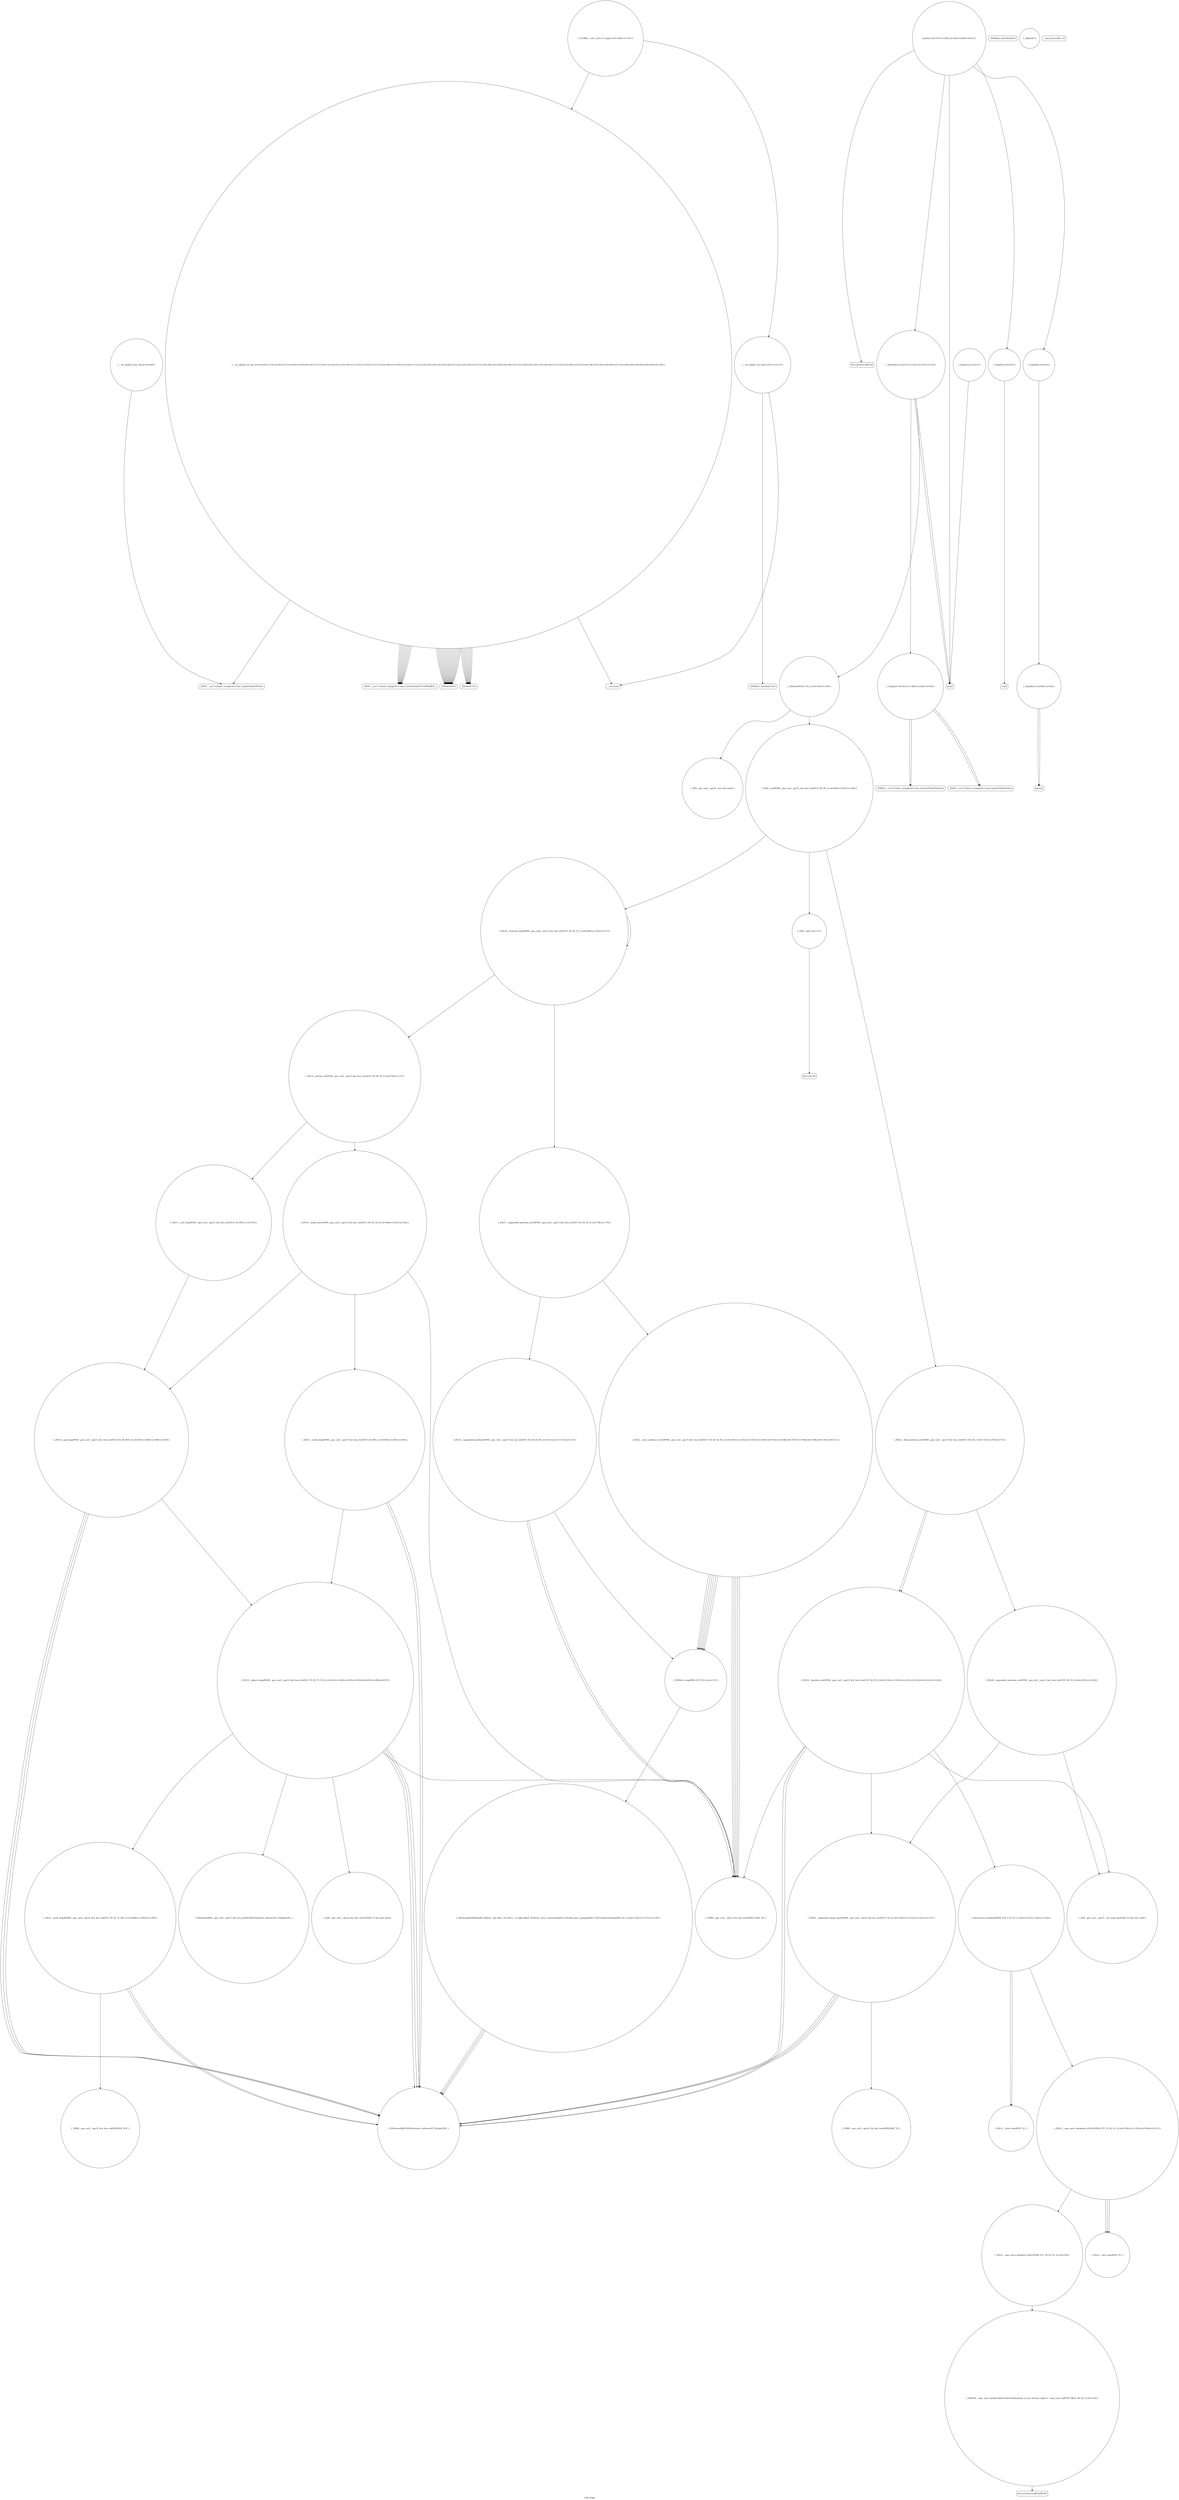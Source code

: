 digraph "Call Graph" {
	label="Call Graph";

	Node0x55e1200f52d0 [shape=record,shape=circle,label="{__cxx_global_var_init|{<s0>1|<s1>2}}"];
	Node0x55e1200f52d0:s0 -> Node0x55e1200f5350[color=black];
	Node0x55e1200f52d0:s1 -> Node0x55e1200f5450[color=black];
	Node0x55e1200f6950 [shape=record,shape=circle,label="{_ZSt21__unguarded_partitionIPiN9__gnu_cxx5__ops15_Iter_less_iterEET_S4_S4_S4_T0_|{<s0>112|<s1>113|<s2>114}}"];
	Node0x55e1200f6950:s0 -> Node0x55e1200f64d0[color=black];
	Node0x55e1200f6950:s1 -> Node0x55e1200f64d0[color=black];
	Node0x55e1200f6950:s2 -> Node0x55e1200f69d0[color=black];
	Node0x55e1200f5650 [shape=record,shape=circle,label="{__cxx_global_var_init.1|{<s0>4|<s1>5|<s2>6|<s3>7|<s4>8|<s5>9|<s6>10|<s7>11|<s8>12|<s9>13|<s10>14|<s11>15|<s12>16|<s13>17|<s14>18|<s15>19|<s16>20|<s17>21|<s18>22|<s19>23|<s20>24|<s21>25|<s22>26|<s23>27|<s24>28|<s25>29|<s26>30|<s27>31|<s28>32|<s29>33|<s30>34|<s31>35|<s32>36|<s33>37|<s34>38|<s35>39|<s36>40|<s37>41|<s38>42|<s39>43|<s40>44|<s41>45}}"];
	Node0x55e1200f5650:s0 -> Node0x55e1200f56d0[color=black];
	Node0x55e1200f5650:s1 -> Node0x55e1200f5750[color=black];
	Node0x55e1200f5650:s2 -> Node0x55e1200f56d0[color=black];
	Node0x55e1200f5650:s3 -> Node0x55e1200f5750[color=black];
	Node0x55e1200f5650:s4 -> Node0x55e1200f56d0[color=black];
	Node0x55e1200f5650:s5 -> Node0x55e1200f5750[color=black];
	Node0x55e1200f5650:s6 -> Node0x55e1200f56d0[color=black];
	Node0x55e1200f5650:s7 -> Node0x55e1200f5750[color=black];
	Node0x55e1200f5650:s8 -> Node0x55e1200f56d0[color=black];
	Node0x55e1200f5650:s9 -> Node0x55e1200f5750[color=black];
	Node0x55e1200f5650:s10 -> Node0x55e1200f56d0[color=black];
	Node0x55e1200f5650:s11 -> Node0x55e1200f5750[color=black];
	Node0x55e1200f5650:s12 -> Node0x55e1200f56d0[color=black];
	Node0x55e1200f5650:s13 -> Node0x55e1200f5750[color=black];
	Node0x55e1200f5650:s14 -> Node0x55e1200f56d0[color=black];
	Node0x55e1200f5650:s15 -> Node0x55e1200f5750[color=black];
	Node0x55e1200f5650:s16 -> Node0x55e1200f56d0[color=black];
	Node0x55e1200f5650:s17 -> Node0x55e1200f5750[color=black];
	Node0x55e1200f5650:s18 -> Node0x55e1200f56d0[color=black];
	Node0x55e1200f5650:s19 -> Node0x55e1200f5750[color=black];
	Node0x55e1200f5650:s20 -> Node0x55e1200f5850[color=black];
	Node0x55e1200f5650:s21 -> Node0x55e1200f5850[color=black];
	Node0x55e1200f5650:s22 -> Node0x55e1200f5850[color=black];
	Node0x55e1200f5650:s23 -> Node0x55e1200f5850[color=black];
	Node0x55e1200f5650:s24 -> Node0x55e1200f5850[color=black];
	Node0x55e1200f5650:s25 -> Node0x55e1200f5850[color=black];
	Node0x55e1200f5650:s26 -> Node0x55e1200f5850[color=black];
	Node0x55e1200f5650:s27 -> Node0x55e1200f5850[color=black];
	Node0x55e1200f5650:s28 -> Node0x55e1200f5850[color=black];
	Node0x55e1200f5650:s29 -> Node0x55e1200f5850[color=black];
	Node0x55e1200f5650:s30 -> Node0x55e1200f5450[color=black];
	Node0x55e1200f5650:s31 -> Node0x55e1200f5850[color=black];
	Node0x55e1200f5650:s32 -> Node0x55e1200f5850[color=black];
	Node0x55e1200f5650:s33 -> Node0x55e1200f5850[color=black];
	Node0x55e1200f5650:s34 -> Node0x55e1200f5850[color=black];
	Node0x55e1200f5650:s35 -> Node0x55e1200f5850[color=black];
	Node0x55e1200f5650:s36 -> Node0x55e1200f5850[color=black];
	Node0x55e1200f5650:s37 -> Node0x55e1200f5850[color=black];
	Node0x55e1200f5650:s38 -> Node0x55e1200f5850[color=black];
	Node0x55e1200f5650:s39 -> Node0x55e1200f5850[color=black];
	Node0x55e1200f5650:s40 -> Node0x55e1200f5850[color=black];
	Node0x55e1200f5650:s41 -> Node0x55e1200f58d0[color=black];
	Node0x55e1200f7cf0 [shape=record,shape=circle,label="{_ZSt25__unguarded_linear_insertIPiN9__gnu_cxx5__ops14_Val_less_iterEEvT_T0_|{<s0>130|<s1>131|<s2>132|<s3>133}}"];
	Node0x55e1200f7cf0:s0 -> Node0x55e1200f65d0[color=black];
	Node0x55e1200f7cf0:s1 -> Node0x55e1200f80f0[color=black];
	Node0x55e1200f7cf0:s2 -> Node0x55e1200f65d0[color=black];
	Node0x55e1200f7cf0:s3 -> Node0x55e1200f65d0[color=black];
	Node0x55e1200f59d0 [shape=record,shape=circle,label="{_Z3gaoi|{<s0>47|<s1>48|<s2>49|<s3>50}}"];
	Node0x55e1200f59d0:s0 -> Node0x55e1200f5a50[color=black];
	Node0x55e1200f59d0:s1 -> Node0x55e1200f5ad0[color=black];
	Node0x55e1200f59d0:s2 -> Node0x55e1200f5a50[color=black];
	Node0x55e1200f59d0:s3 -> Node0x55e1200f5ad0[color=black];
	Node0x55e1200f8070 [shape=record,shape=Mrecord,label="{llvm.memmove.p0i8.p0i8.i64}"];
	Node0x55e1200f5d50 [shape=record,shape=circle,label="{_Z2gsPc|{<s0>63}}"];
	Node0x55e1200f5d50:s0 -> Node0x55e1200f5f50[color=black];
	Node0x55e1200f60d0 [shape=record,shape=circle,label="{_ZSt16__introsort_loopIPilN9__gnu_cxx5__ops15_Iter_less_iterEEvT_S4_T0_T1_|{<s0>69|<s1>70|<s2>71}}"];
	Node0x55e1200f60d0:s0 -> Node0x55e1200f6250[color=black];
	Node0x55e1200f60d0:s1 -> Node0x55e1200f62d0[color=black];
	Node0x55e1200f60d0:s2 -> Node0x55e1200f60d0[color=black];
	Node0x55e1200f6450 [shape=record,shape=circle,label="{_ZSt11__make_heapIPiN9__gnu_cxx5__ops15_Iter_less_iterEEvT_S4_RT0_|{<s0>84|<s1>85|<s2>86}}"];
	Node0x55e1200f6450:s0 -> Node0x55e1200f65d0[color=black];
	Node0x55e1200f6450:s1 -> Node0x55e1200f65d0[color=black];
	Node0x55e1200f6450:s2 -> Node0x55e1200f6650[color=black];
	Node0x55e1200f67d0 [shape=record,shape=circle,label="{_ZSt11__push_heapIPiliN9__gnu_cxx5__ops14_Iter_less_valEEvT_T0_S5_T1_RT2_|{<s0>98|<s1>99|<s2>100}}"];
	Node0x55e1200f67d0:s0 -> Node0x55e1200f6850[color=black];
	Node0x55e1200f67d0:s1 -> Node0x55e1200f65d0[color=black];
	Node0x55e1200f67d0:s2 -> Node0x55e1200f65d0[color=black];
	Node0x55e1200f54d0 [shape=record,shape=circle,label="{_Z5getrev|{<s0>3}}"];
	Node0x55e1200f54d0:s0 -> Node0x55e1200f5550[color=black];
	Node0x55e1200f7b70 [shape=record,shape=circle,label="{_ZSt16__insertion_sortIPiN9__gnu_cxx5__ops15_Iter_less_iterEEvT_S4_T0_|{<s0>119|<s1>120|<s2>121|<s3>122|<s4>123|<s5>124}}"];
	Node0x55e1200f7b70:s0 -> Node0x55e1200f64d0[color=black];
	Node0x55e1200f7b70:s1 -> Node0x55e1200f65d0[color=black];
	Node0x55e1200f7b70:s2 -> Node0x55e1200f7c70[color=black];
	Node0x55e1200f7b70:s3 -> Node0x55e1200f65d0[color=black];
	Node0x55e1200f7b70:s4 -> Node0x55e1200f7d70[color=black];
	Node0x55e1200f7b70:s5 -> Node0x55e1200f7cf0[color=black];
	Node0x55e1200f5850 [shape=record,shape=Mrecord,label="{_ZNSaIcED1Ev}"];
	Node0x55e1200f7ef0 [shape=record,shape=circle,label="{_ZSt22__copy_move_backward_aILb1EPiS0_ET1_T0_S2_S1_|{<s0>138}}"];
	Node0x55e1200f7ef0:s0 -> Node0x55e1200f7ff0[color=black];
	Node0x55e1200f5bd0 [shape=record,shape=circle,label="{_ZSt4sortIPiEvT_S1_|{<s0>55|<s1>56}}"];
	Node0x55e1200f5bd0:s0 -> Node0x55e1200f6050[color=black];
	Node0x55e1200f5bd0:s1 -> Node0x55e1200f5fd0[color=black];
	Node0x55e1200f5f50 [shape=record,shape=Mrecord,label="{scanf}"];
	Node0x55e1200f62d0 [shape=record,shape=circle,label="{_ZSt27__unguarded_partition_pivotIPiN9__gnu_cxx5__ops15_Iter_less_iterEET_S4_S4_T0_|{<s0>78|<s1>79}}"];
	Node0x55e1200f62d0:s0 -> Node0x55e1200f68d0[color=black];
	Node0x55e1200f62d0:s1 -> Node0x55e1200f6950[color=black];
	Node0x55e1200f6650 [shape=record,shape=circle,label="{_ZSt13__adjust_heapIPiliN9__gnu_cxx5__ops15_Iter_less_iterEEvT_T0_S5_T1_T2_|{<s0>91|<s1>92|<s2>93|<s3>94|<s4>95|<s5>96|<s6>97}}"];
	Node0x55e1200f6650:s0 -> Node0x55e1200f64d0[color=black];
	Node0x55e1200f6650:s1 -> Node0x55e1200f65d0[color=black];
	Node0x55e1200f6650:s2 -> Node0x55e1200f65d0[color=black];
	Node0x55e1200f6650:s3 -> Node0x55e1200f66d0[color=black];
	Node0x55e1200f6650:s4 -> Node0x55e1200f6750[color=black];
	Node0x55e1200f6650:s5 -> Node0x55e1200f65d0[color=black];
	Node0x55e1200f6650:s6 -> Node0x55e1200f67d0[color=black];
	Node0x55e1200f5350 [shape=record,shape=Mrecord,label="{_ZNSt8ios_base4InitC1Ev}"];
	Node0x55e1200f69d0 [shape=record,shape=circle,label="{_ZSt9iter_swapIPiS0_EvT_T0_|{<s0>115}}"];
	Node0x55e1200f69d0:s0 -> Node0x55e1200f6a50[color=black];
	Node0x55e1200f56d0 [shape=record,shape=Mrecord,label="{_ZNSaIcEC1Ev}"];
	Node0x55e1200f7d70 [shape=record,shape=circle,label="{_ZN9__gnu_cxx5__ops15__val_comp_iterENS0_15_Iter_less_iterE}"];
	Node0x55e1200f5a50 [shape=record,shape=Mrecord,label="{_ZNKSt7__cxx1112basic_stringIcSt11char_traitsIcESaIcEE4sizeEv}"];
	Node0x55e1200f80f0 [shape=record,shape=circle,label="{_ZNK9__gnu_cxx5__ops14_Val_less_iterclIiPiEEbRT_T0_}"];
	Node0x55e1200f5dd0 [shape=record,shape=Mrecord,label="{llvm.memset.p0i8.i64}"];
	Node0x55e1200f6150 [shape=record,shape=circle,label="{_ZSt4__lgl|{<s0>72}}"];
	Node0x55e1200f6150:s0 -> Node0x55e1200f7af0[color=black];
	Node0x55e1200f64d0 [shape=record,shape=circle,label="{_ZNK9__gnu_cxx5__ops15_Iter_less_iterclIPiS3_EEbT_T0_}"];
	Node0x55e1200f6850 [shape=record,shape=circle,label="{_ZNK9__gnu_cxx5__ops14_Iter_less_valclIPiiEEbT_RT0_}"];
	Node0x55e1200f5550 [shape=record,shape=Mrecord,label="{printf}"];
	Node0x55e1200f7bf0 [shape=record,shape=circle,label="{_ZSt26__unguarded_insertion_sortIPiN9__gnu_cxx5__ops15_Iter_less_iterEEvT_S4_T0_|{<s0>125|<s1>126}}"];
	Node0x55e1200f7bf0:s0 -> Node0x55e1200f7d70[color=black];
	Node0x55e1200f7bf0:s1 -> Node0x55e1200f7cf0[color=black];
	Node0x55e1200f58d0 [shape=record,shape=Mrecord,label="{_ZNSt7__cxx1112basic_stringIcSt11char_traitsIcESaIcEED1Ev}"];
	Node0x55e1200f7f70 [shape=record,shape=circle,label="{_ZSt12__niter_baseIPiET_S1_}"];
	Node0x55e1200f5c50 [shape=record,shape=circle,label="{main|{<s0>57|<s1>58|<s2>59|<s3>60|<s4>61}}"];
	Node0x55e1200f5c50:s0 -> Node0x55e1200f5cd0[color=black];
	Node0x55e1200f5c50:s1 -> Node0x55e1200f5550[color=black];
	Node0x55e1200f5c50:s2 -> Node0x55e1200f5d50[color=black];
	Node0x55e1200f5c50:s3 -> Node0x55e1200f5dd0[color=black];
	Node0x55e1200f5c50:s4 -> Node0x55e1200f5b50[color=black];
	Node0x55e1200f5fd0 [shape=record,shape=circle,label="{_ZSt6__sortIPiN9__gnu_cxx5__ops15_Iter_less_iterEEvT_S4_T0_|{<s0>66|<s1>67|<s2>68}}"];
	Node0x55e1200f5fd0:s0 -> Node0x55e1200f6150[color=black];
	Node0x55e1200f5fd0:s1 -> Node0x55e1200f60d0[color=black];
	Node0x55e1200f5fd0:s2 -> Node0x55e1200f61d0[color=black];
	Node0x55e1200f6350 [shape=record,shape=circle,label="{_ZSt13__heap_selectIPiN9__gnu_cxx5__ops15_Iter_less_iterEEvT_S4_S4_T0_|{<s0>80|<s1>81|<s2>82}}"];
	Node0x55e1200f6350:s0 -> Node0x55e1200f6450[color=black];
	Node0x55e1200f6350:s1 -> Node0x55e1200f64d0[color=black];
	Node0x55e1200f6350:s2 -> Node0x55e1200f6550[color=black];
	Node0x55e1200f66d0 [shape=record,shape=circle,label="{_ZSt4moveIRN9__gnu_cxx5__ops15_Iter_less_iterEEONSt16remove_referenceIT_E4typeEOS5_}"];
	Node0x55e1200f53d0 [shape=record,shape=Mrecord,label="{_ZNSt8ios_base4InitD1Ev}"];
	Node0x55e1200f6a50 [shape=record,shape=circle,label="{_ZSt4swapIiENSt9enable_ifIXsr6__and_ISt6__not_ISt15__is_tuple_likeIT_EESt21is_move_constructibleIS3_ESt18is_move_assignableIS3_EEE5valueEvE4typeERS3_SC_|{<s0>116|<s1>117|<s2>118}}"];
	Node0x55e1200f6a50:s0 -> Node0x55e1200f65d0[color=black];
	Node0x55e1200f6a50:s1 -> Node0x55e1200f65d0[color=black];
	Node0x55e1200f6a50:s2 -> Node0x55e1200f65d0[color=black];
	Node0x55e1200f5750 [shape=record,shape=Mrecord,label="{_ZNSt7__cxx1112basic_stringIcSt11char_traitsIcESaIcEEC1EPKcRKS3_}"];
	Node0x55e1200f7df0 [shape=record,shape=circle,label="{_ZSt23__copy_move_backward_a2ILb1EPiS0_ET1_T0_S2_S1_|{<s0>134|<s1>135|<s2>136|<s3>137}}"];
	Node0x55e1200f7df0:s0 -> Node0x55e1200f7f70[color=black];
	Node0x55e1200f7df0:s1 -> Node0x55e1200f7f70[color=black];
	Node0x55e1200f7df0:s2 -> Node0x55e1200f7f70[color=black];
	Node0x55e1200f7df0:s3 -> Node0x55e1200f7ef0[color=black];
	Node0x55e1200f5ad0 [shape=record,shape=Mrecord,label="{_ZNSt7__cxx1112basic_stringIcSt11char_traitsIcESaIcEEixEm}"];
	Node0x55e1200f8170 [shape=record,shape=circle,label="{_GLOBAL__sub_I_jcvb_0_0.cpp|{<s0>140|<s1>141}}"];
	Node0x55e1200f8170:s0 -> Node0x55e1200f52d0[color=black];
	Node0x55e1200f8170:s1 -> Node0x55e1200f5650[color=black];
	Node0x55e1200f5e50 [shape=record,shape=circle,label="{_Z2gnRx|{<s0>64|<s1>65}}"];
	Node0x55e1200f5e50:s0 -> Node0x55e1200f5ed0[color=black];
	Node0x55e1200f5e50:s1 -> Node0x55e1200f5ed0[color=black];
	Node0x55e1200f61d0 [shape=record,shape=circle,label="{_ZSt22__final_insertion_sortIPiN9__gnu_cxx5__ops15_Iter_less_iterEEvT_S4_T0_|{<s0>73|<s1>74|<s2>75}}"];
	Node0x55e1200f61d0:s0 -> Node0x55e1200f7b70[color=black];
	Node0x55e1200f61d0:s1 -> Node0x55e1200f7bf0[color=black];
	Node0x55e1200f61d0:s2 -> Node0x55e1200f7b70[color=black];
	Node0x55e1200f6550 [shape=record,shape=circle,label="{_ZSt10__pop_heapIPiN9__gnu_cxx5__ops15_Iter_less_iterEEvT_S4_S4_RT0_|{<s0>87|<s1>88|<s2>89|<s3>90}}"];
	Node0x55e1200f6550:s0 -> Node0x55e1200f65d0[color=black];
	Node0x55e1200f6550:s1 -> Node0x55e1200f65d0[color=black];
	Node0x55e1200f6550:s2 -> Node0x55e1200f65d0[color=black];
	Node0x55e1200f6550:s3 -> Node0x55e1200f6650[color=black];
	Node0x55e1200f68d0 [shape=record,shape=circle,label="{_ZSt22__move_median_to_firstIPiN9__gnu_cxx5__ops15_Iter_less_iterEEvT_S4_S4_S4_T0_|{<s0>101|<s1>102|<s2>103|<s3>104|<s4>105|<s5>106|<s6>107|<s7>108|<s8>109|<s9>110|<s10>111}}"];
	Node0x55e1200f68d0:s0 -> Node0x55e1200f64d0[color=black];
	Node0x55e1200f68d0:s1 -> Node0x55e1200f64d0[color=black];
	Node0x55e1200f68d0:s2 -> Node0x55e1200f69d0[color=black];
	Node0x55e1200f68d0:s3 -> Node0x55e1200f64d0[color=black];
	Node0x55e1200f68d0:s4 -> Node0x55e1200f69d0[color=black];
	Node0x55e1200f68d0:s5 -> Node0x55e1200f69d0[color=black];
	Node0x55e1200f68d0:s6 -> Node0x55e1200f64d0[color=black];
	Node0x55e1200f68d0:s7 -> Node0x55e1200f69d0[color=black];
	Node0x55e1200f68d0:s8 -> Node0x55e1200f64d0[color=black];
	Node0x55e1200f68d0:s9 -> Node0x55e1200f69d0[color=black];
	Node0x55e1200f68d0:s10 -> Node0x55e1200f69d0[color=black];
	Node0x55e1200f55d0 [shape=record,shape=circle,label="{_Z6gettlev}"];
	Node0x55e1200f7c70 [shape=record,shape=circle,label="{_ZSt13move_backwardIPiS0_ET0_T_S2_S1_|{<s0>127|<s1>128|<s2>129}}"];
	Node0x55e1200f7c70:s0 -> Node0x55e1200f7e70[color=black];
	Node0x55e1200f7c70:s1 -> Node0x55e1200f7e70[color=black];
	Node0x55e1200f7c70:s2 -> Node0x55e1200f7df0[color=black];
	Node0x55e1200f5950 [shape=record,shape=circle,label="{__cxx_global_array_dtor|{<s0>46}}"];
	Node0x55e1200f5950:s0 -> Node0x55e1200f58d0[color=black];
	Node0x55e1200f7ff0 [shape=record,shape=circle,label="{_ZNSt20__copy_move_backwardILb1ELb1ESt26random_access_iterator_tagE13__copy_move_bIiEEPT_PKS3_S6_S4_|{<s0>139}}"];
	Node0x55e1200f7ff0:s0 -> Node0x55e1200f8070[color=black];
	Node0x55e1200f5cd0 [shape=record,shape=circle,label="{_Z2gnRi|{<s0>62}}"];
	Node0x55e1200f5cd0:s0 -> Node0x55e1200f5e50[color=black];
	Node0x55e1200f6050 [shape=record,shape=circle,label="{_ZN9__gnu_cxx5__ops16__iter_less_iterEv}"];
	Node0x55e1200f63d0 [shape=record,shape=circle,label="{_ZSt11__sort_heapIPiN9__gnu_cxx5__ops15_Iter_less_iterEEvT_S4_RT0_|{<s0>83}}"];
	Node0x55e1200f63d0:s0 -> Node0x55e1200f6550[color=black];
	Node0x55e1200f6750 [shape=record,shape=circle,label="{_ZN9__gnu_cxx5__ops14_Iter_less_valC2ENS0_15_Iter_less_iterE}"];
	Node0x55e1200f5450 [shape=record,shape=Mrecord,label="{__cxa_atexit}"];
	Node0x55e1200f7af0 [shape=record,shape=Mrecord,label="{llvm.ctlz.i64}"];
	Node0x55e1200f57d0 [shape=record,shape=Mrecord,label="{__gxx_personality_v0}"];
	Node0x55e1200f7e70 [shape=record,shape=circle,label="{_ZSt12__miter_baseIPiET_S1_}"];
	Node0x55e1200f5b50 [shape=record,shape=circle,label="{_Z4workv|{<s0>51|<s1>52|<s2>53|<s3>54}}"];
	Node0x55e1200f5b50:s0 -> Node0x55e1200f59d0[color=black];
	Node0x55e1200f5b50:s1 -> Node0x55e1200f5bd0[color=black];
	Node0x55e1200f5b50:s2 -> Node0x55e1200f5550[color=black];
	Node0x55e1200f5b50:s3 -> Node0x55e1200f5550[color=black];
	Node0x55e1200f5ed0 [shape=record,shape=Mrecord,label="{getchar}"];
	Node0x55e1200f6250 [shape=record,shape=circle,label="{_ZSt14__partial_sortIPiN9__gnu_cxx5__ops15_Iter_less_iterEEvT_S4_S4_T0_|{<s0>76|<s1>77}}"];
	Node0x55e1200f6250:s0 -> Node0x55e1200f6350[color=black];
	Node0x55e1200f6250:s1 -> Node0x55e1200f63d0[color=black];
	Node0x55e1200f65d0 [shape=record,shape=circle,label="{_ZSt4moveIRiEONSt16remove_referenceIT_E4typeEOS2_}"];
}
